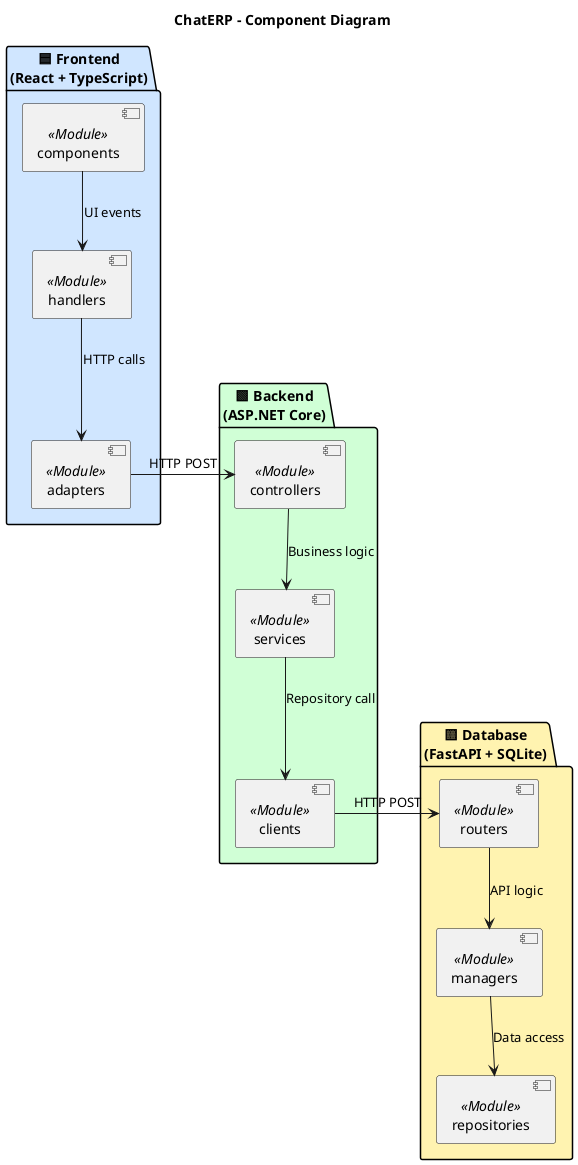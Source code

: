 ﻿@startuml ComponentDiagram

title ChatERP – Component Diagram

' Définition des couleurs
!define COLOR_FRONTEND #D0E6FF
!define COLOR_BACKEND  #D0FFD6
!define COLOR_DATABASE #FFF3B0

' 🟦 Frontend
package "🟦 Frontend\n(React + TypeScript)" as <<Frontend>> COLOR_FRONTEND {
  [components]   as F1 <<Module>>
  [handlers]     as F2 <<Module>>
  [adapters]     as F3 <<Module>>
}

' 🟩 Backend
package "🟩 Backend\n(ASP.NET Core)" as <<Backend>> COLOR_BACKEND {
  [controllers]  as B1 <<Module>>
  [services]     as B2 <<Module>>
  [clients]      as B3 <<Module>>
}

' 🟨 Database
package "🟨 Database\n(FastAPI + SQLite)" as <<Database>> COLOR_DATABASE {
  [routers]      as D1 <<Module>>
  [managers]     as D2 <<Module>>
  [repositories] as D3 <<Module>>
}

' Flows

' Internal flow - Frontend
F1 --> F2 : UI events
F2 --> F3 : HTTP calls

' Frontend → Backend
F3 -right-> B1 : HTTP POST

' Internal flow - Backend
B1 --> B2 : Business logic
B2 --> B3 : Repository call

' Backend → Database
B3 -right-> D1 : HTTP POST

' Internal flow - Database
D1 --> D2 : API logic
D2 --> D3 : Data access

@enduml
